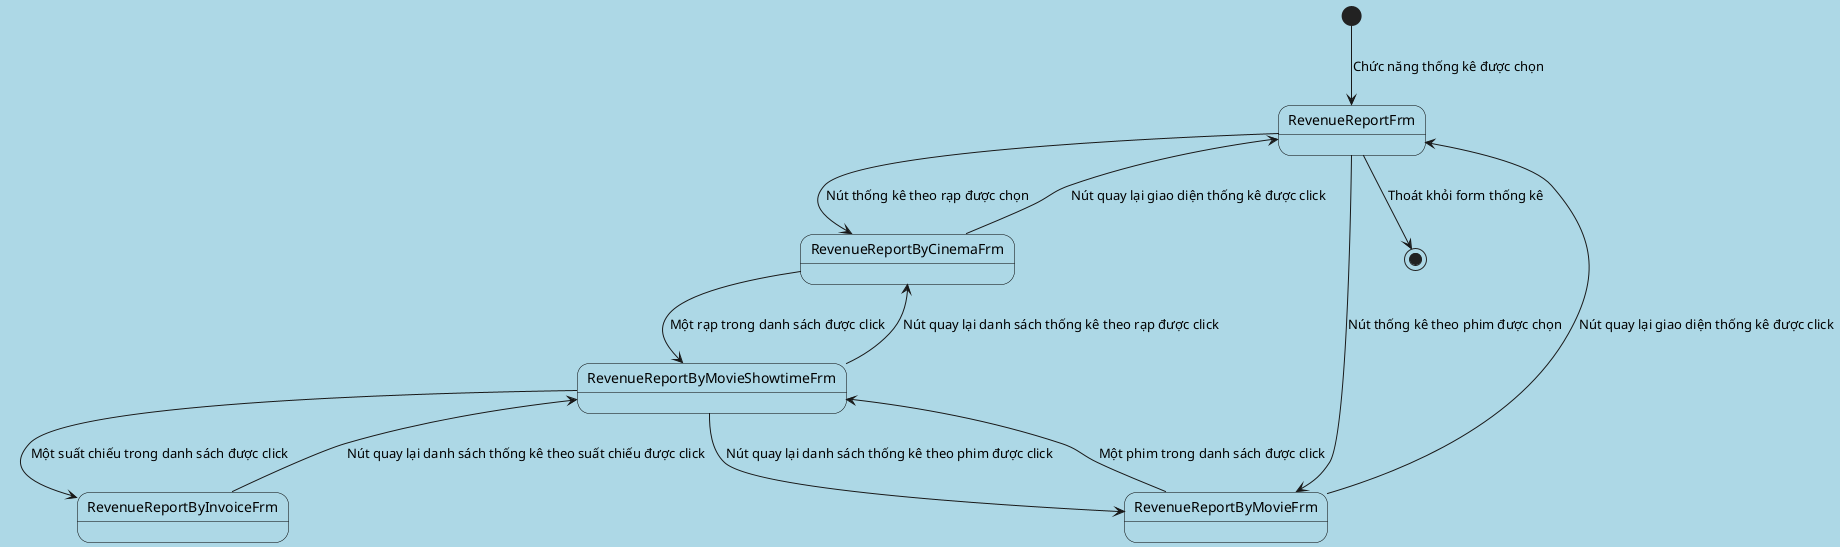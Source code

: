 @startuml
skinparam backgroundColor #add8e6
skinparam state {
    BackgroundColor #add8e6
    BorderColor black
}

[*] --> RevenueReportFrm : Chức năng thống kê được chọn

RevenueReportFrm --> RevenueReportByCinemaFrm : Nút thống kê theo rạp được chọn
RevenueReportFrm --> RevenueReportByMovieFrm : Nút thống kê theo phim được chọn
RevenueReportFrm --> [*] : Thoát khỏi form thống kê

RevenueReportByCinemaFrm --> RevenueReportFrm : Nút quay lại giao diện thống kê được click
RevenueReportByCinemaFrm --> RevenueReportByMovieShowtimeFrm : Một rạp trong danh sách được click

RevenueReportByMovieFrm --> RevenueReportFrm : Nút quay lại giao diện thống kê được click
RevenueReportByMovieFrm --> RevenueReportByMovieShowtimeFrm : Một phim trong danh sách được click

RevenueReportByMovieShowtimeFrm --> RevenueReportByInvoiceFrm : Một suất chiếu trong danh sách được click
RevenueReportByMovieShowtimeFrm --> RevenueReportByCinemaFrm : Nút quay lại danh sách thống kê theo rạp được click
RevenueReportByMovieShowtimeFrm --> RevenueReportByMovieFrm : Nút quay lại danh sách thống kê theo phim được click

RevenueReportByInvoiceFrm --> RevenueReportByMovieShowtimeFrm : Nút quay lại danh sách thống kê theo suất chiếu được click

@enduml
